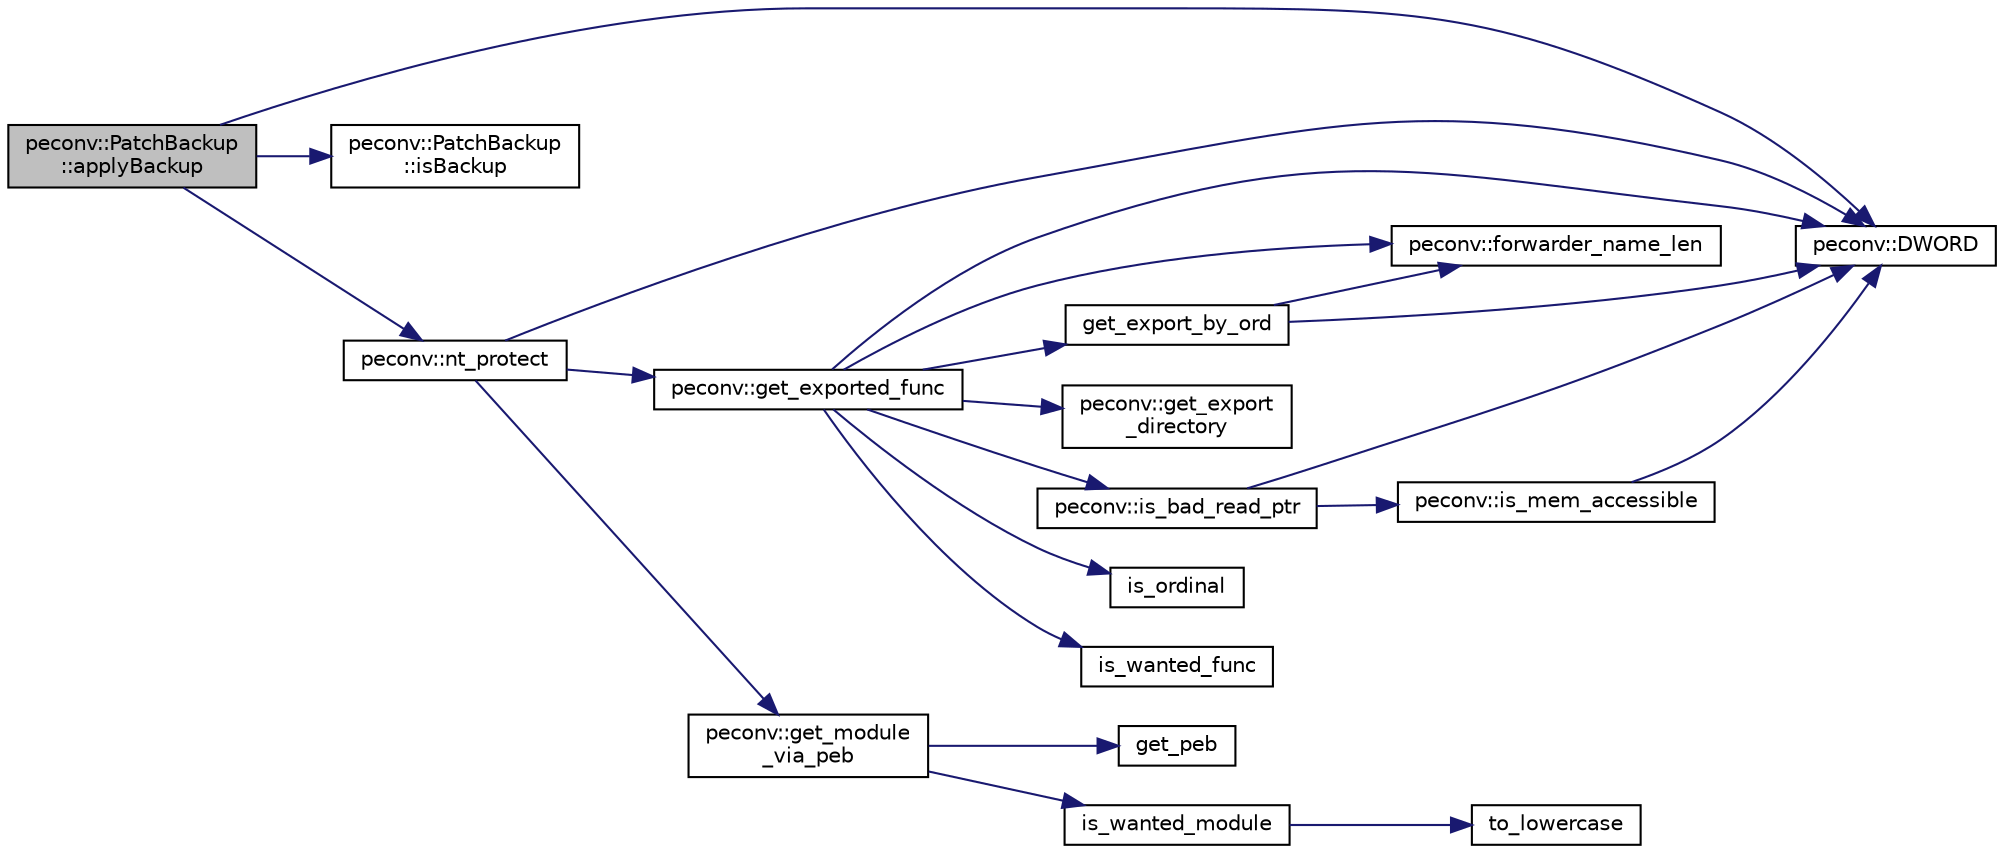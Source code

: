 digraph "peconv::PatchBackup::applyBackup"
{
 // LATEX_PDF_SIZE
  edge [fontname="Helvetica",fontsize="10",labelfontname="Helvetica",labelfontsize="10"];
  node [fontname="Helvetica",fontsize="10",shape=record];
  rankdir="LR";
  Node1 [label="peconv::PatchBackup\l::applyBackup",height=0.2,width=0.4,color="black", fillcolor="grey75", style="filled", fontcolor="black",tooltip=" "];
  Node1 -> Node2 [color="midnightblue",fontsize="10",style="solid",fontname="Helvetica"];
  Node2 [label="peconv::DWORD",height=0.2,width=0.4,color="black", fillcolor="white", style="filled",URL="$namespacepeconv.html#abff674ea8e527f49f9741ff81596a15d",tooltip=" "];
  Node1 -> Node3 [color="midnightblue",fontsize="10",style="solid",fontname="Helvetica"];
  Node3 [label="peconv::PatchBackup\l::isBackup",height=0.2,width=0.4,color="black", fillcolor="white", style="filled",URL="$classpeconv_1_1_patch_backup.html#af1d324a838c4de3201a1cd3dac36eb98",tooltip=" "];
  Node1 -> Node4 [color="midnightblue",fontsize="10",style="solid",fontname="Helvetica"];
  Node4 [label="peconv::nt_protect",height=0.2,width=0.4,color="black", fillcolor="white", style="filled",URL="$namespacepeconv.html#a498ab6676d1cac055878ab0be6cbcbb8",tooltip=" "];
  Node4 -> Node2 [color="midnightblue",fontsize="10",style="solid",fontname="Helvetica"];
  Node4 -> Node5 [color="midnightblue",fontsize="10",style="solid",fontname="Helvetica"];
  Node5 [label="peconv::get_exported_func",height=0.2,width=0.4,color="black", fillcolor="white", style="filled",URL="$namespacepeconv.html#a81fd743876afa97b45eb997d814bad11",tooltip=" "];
  Node5 -> Node2 [color="midnightblue",fontsize="10",style="solid",fontname="Helvetica"];
  Node5 -> Node6 [color="midnightblue",fontsize="10",style="solid",fontname="Helvetica"];
  Node6 [label="peconv::forwarder_name_len",height=0.2,width=0.4,color="black", fillcolor="white", style="filled",URL="$namespacepeconv.html#a3b533a103defe4c62fdd1aabae46070c",tooltip=" "];
  Node5 -> Node7 [color="midnightblue",fontsize="10",style="solid",fontname="Helvetica"];
  Node7 [label="get_export_by_ord",height=0.2,width=0.4,color="black", fillcolor="white", style="filled",URL="$exports__lookup_8cpp.html#a7e5285ac601b348d1c928a37ef0a154b",tooltip=" "];
  Node7 -> Node2 [color="midnightblue",fontsize="10",style="solid",fontname="Helvetica"];
  Node7 -> Node6 [color="midnightblue",fontsize="10",style="solid",fontname="Helvetica"];
  Node5 -> Node8 [color="midnightblue",fontsize="10",style="solid",fontname="Helvetica"];
  Node8 [label="peconv::get_export\l_directory",height=0.2,width=0.4,color="black", fillcolor="white", style="filled",URL="$namespacepeconv.html#ade9f80c0751d090dd6212d1f74241bf0",tooltip=" "];
  Node5 -> Node9 [color="midnightblue",fontsize="10",style="solid",fontname="Helvetica"];
  Node9 [label="peconv::is_bad_read_ptr",height=0.2,width=0.4,color="black", fillcolor="white", style="filled",URL="$namespacepeconv.html#aad22870e562a1bf1a8972c0f1ba88056",tooltip=" "];
  Node9 -> Node2 [color="midnightblue",fontsize="10",style="solid",fontname="Helvetica"];
  Node9 -> Node10 [color="midnightblue",fontsize="10",style="solid",fontname="Helvetica"];
  Node10 [label="peconv::is_mem_accessible",height=0.2,width=0.4,color="black", fillcolor="white", style="filled",URL="$namespacepeconv.html#a1c5650dbaaff41bf24cb94bd2ed60dcb",tooltip=" "];
  Node10 -> Node2 [color="midnightblue",fontsize="10",style="solid",fontname="Helvetica"];
  Node5 -> Node11 [color="midnightblue",fontsize="10",style="solid",fontname="Helvetica"];
  Node11 [label="is_ordinal",height=0.2,width=0.4,color="black", fillcolor="white", style="filled",URL="$exports__lookup_8cpp.html#a82111c6ddd5ada9573e83780d12586f5",tooltip=" "];
  Node5 -> Node12 [color="midnightblue",fontsize="10",style="solid",fontname="Helvetica"];
  Node12 [label="is_wanted_func",height=0.2,width=0.4,color="black", fillcolor="white", style="filled",URL="$exports__lookup_8cpp.html#a65a5f4a1988104ac6de0e0b36c109a43",tooltip=" "];
  Node4 -> Node13 [color="midnightblue",fontsize="10",style="solid",fontname="Helvetica"];
  Node13 [label="peconv::get_module\l_via_peb",height=0.2,width=0.4,color="black", fillcolor="white", style="filled",URL="$namespacepeconv.html#ab47119fd997003e3db87a61a293a835e",tooltip=" "];
  Node13 -> Node14 [color="midnightblue",fontsize="10",style="solid",fontname="Helvetica"];
  Node14 [label="get_peb",height=0.2,width=0.4,color="black", fillcolor="white", style="filled",URL="$peb__lookup_8cpp.html#a7f86e7558b841ac9e5a6374758a3f71c",tooltip=" "];
  Node13 -> Node15 [color="midnightblue",fontsize="10",style="solid",fontname="Helvetica"];
  Node15 [label="is_wanted_module",height=0.2,width=0.4,color="black", fillcolor="white", style="filled",URL="$peb__lookup_8cpp.html#a0ced3a8c81ab02e70578ea1d1ee70e6b",tooltip=" "];
  Node15 -> Node16 [color="midnightblue",fontsize="10",style="solid",fontname="Helvetica"];
  Node16 [label="to_lowercase",height=0.2,width=0.4,color="black", fillcolor="white", style="filled",URL="$peb__lookup_8cpp.html#aef56d6318074c8c7b7bf2cd5ad2ee649",tooltip=" "];
}

